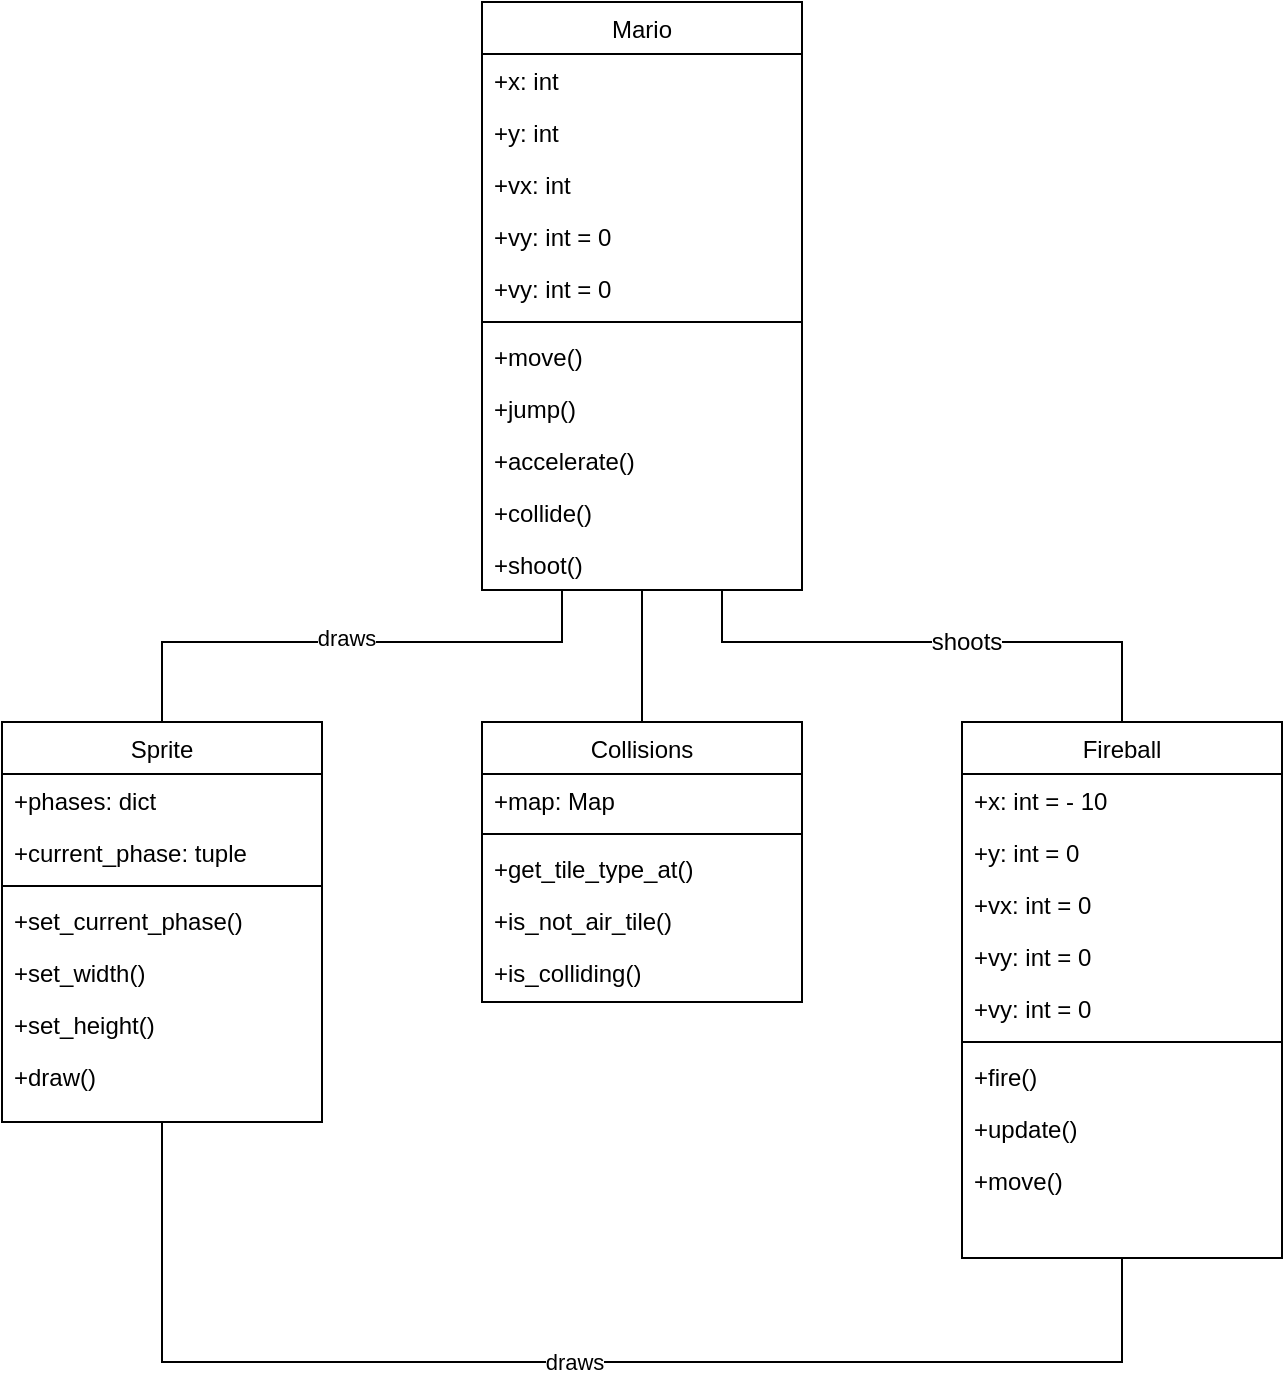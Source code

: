 <mxfile version="16.5.2" type="github" pages="3">
  <diagram id="C5RBs43oDa-KdzZeNtuy" name="Mario Package">
    <mxGraphModel dx="984" dy="886" grid="1" gridSize="10" guides="1" tooltips="1" connect="1" arrows="1" fold="1" page="1" pageScale="1" pageWidth="827" pageHeight="1169" math="0" shadow="0">
      <root>
        <mxCell id="WIyWlLk6GJQsqaUBKTNV-0" />
        <mxCell id="WIyWlLk6GJQsqaUBKTNV-1" parent="WIyWlLk6GJQsqaUBKTNV-0" />
        <mxCell id="0KOCYvi4nouvlJNYH008-50" style="edgeStyle=none;rounded=0;orthogonalLoop=1;jettySize=auto;html=1;exitX=0.25;exitY=1;exitDx=0;exitDy=0;entryX=0.5;entryY=0;entryDx=0;entryDy=0;startArrow=none;startFill=0;endArrow=none;endFill=0;sourcePerimeterSpacing=8;targetPerimeterSpacing=8;" parent="WIyWlLk6GJQsqaUBKTNV-1" source="0KOCYvi4nouvlJNYH008-0" target="0KOCYvi4nouvlJNYH008-17" edge="1">
          <mxGeometry relative="1" as="geometry">
            <Array as="points">
              <mxPoint x="320" y="360" />
              <mxPoint x="120" y="360" />
            </Array>
          </mxGeometry>
        </mxCell>
        <mxCell id="6k5bVa4nyL8YiEYbzI1s-0" value="draws" style="edgeLabel;html=1;align=center;verticalAlign=middle;resizable=0;points=[];" vertex="1" connectable="0" parent="0KOCYvi4nouvlJNYH008-50">
          <mxGeometry x="0.01" y="-2" relative="1" as="geometry">
            <mxPoint as="offset" />
          </mxGeometry>
        </mxCell>
        <mxCell id="0KOCYvi4nouvlJNYH008-0" value="Mario" style="swimlane;fontStyle=0;align=center;verticalAlign=top;childLayout=stackLayout;horizontal=1;startSize=26;horizontalStack=0;resizeParent=1;resizeLast=0;collapsible=1;marginBottom=0;rounded=0;shadow=0;strokeWidth=1;" parent="WIyWlLk6GJQsqaUBKTNV-1" vertex="1">
          <mxGeometry x="280" y="40" width="160" height="294" as="geometry">
            <mxRectangle x="130" y="380" width="160" height="26" as="alternateBounds" />
          </mxGeometry>
        </mxCell>
        <mxCell id="0KOCYvi4nouvlJNYH008-1" value="+x: int" style="text;align=left;verticalAlign=top;spacingLeft=4;spacingRight=4;overflow=hidden;rotatable=0;points=[[0,0.5],[1,0.5]];portConstraint=eastwest;" parent="0KOCYvi4nouvlJNYH008-0" vertex="1">
          <mxGeometry y="26" width="160" height="26" as="geometry" />
        </mxCell>
        <mxCell id="0KOCYvi4nouvlJNYH008-2" value="+y: int" style="text;align=left;verticalAlign=top;spacingLeft=4;spacingRight=4;overflow=hidden;rotatable=0;points=[[0,0.5],[1,0.5]];portConstraint=eastwest;rounded=0;shadow=0;html=0;" parent="0KOCYvi4nouvlJNYH008-0" vertex="1">
          <mxGeometry y="52" width="160" height="26" as="geometry" />
        </mxCell>
        <mxCell id="0KOCYvi4nouvlJNYH008-8" value="+vx: int" style="text;align=left;verticalAlign=top;spacingLeft=4;spacingRight=4;overflow=hidden;rotatable=0;points=[[0,0.5],[1,0.5]];portConstraint=eastwest;rounded=0;shadow=0;html=0;" parent="0KOCYvi4nouvlJNYH008-0" vertex="1">
          <mxGeometry y="78" width="160" height="26" as="geometry" />
        </mxCell>
        <mxCell id="0KOCYvi4nouvlJNYH008-7" value="+vy: int = 0" style="text;align=left;verticalAlign=top;spacingLeft=4;spacingRight=4;overflow=hidden;rotatable=0;points=[[0,0.5],[1,0.5]];portConstraint=eastwest;rounded=0;shadow=0;html=0;" parent="0KOCYvi4nouvlJNYH008-0" vertex="1">
          <mxGeometry y="104" width="160" height="26" as="geometry" />
        </mxCell>
        <mxCell id="0KOCYvi4nouvlJNYH008-9" value="+vy: int = 0" style="text;align=left;verticalAlign=top;spacingLeft=4;spacingRight=4;overflow=hidden;rotatable=0;points=[[0,0.5],[1,0.5]];portConstraint=eastwest;rounded=0;shadow=0;html=0;" parent="0KOCYvi4nouvlJNYH008-0" vertex="1">
          <mxGeometry y="130" width="160" height="26" as="geometry" />
        </mxCell>
        <mxCell id="0KOCYvi4nouvlJNYH008-3" value="" style="line;html=1;strokeWidth=1;align=left;verticalAlign=middle;spacingTop=-1;spacingLeft=3;spacingRight=3;rotatable=0;labelPosition=right;points=[];portConstraint=eastwest;" parent="0KOCYvi4nouvlJNYH008-0" vertex="1">
          <mxGeometry y="156" width="160" height="8" as="geometry" />
        </mxCell>
        <mxCell id="0KOCYvi4nouvlJNYH008-94" value="+move()" style="text;align=left;verticalAlign=top;spacingLeft=4;spacingRight=4;overflow=hidden;rotatable=0;points=[[0,0.5],[1,0.5]];portConstraint=eastwest;rounded=0;shadow=0;html=0;" parent="0KOCYvi4nouvlJNYH008-0" vertex="1">
          <mxGeometry y="164" width="160" height="26" as="geometry" />
        </mxCell>
        <mxCell id="0KOCYvi4nouvlJNYH008-93" value="+jump()" style="text;align=left;verticalAlign=top;spacingLeft=4;spacingRight=4;overflow=hidden;rotatable=0;points=[[0,0.5],[1,0.5]];portConstraint=eastwest;rounded=0;shadow=0;html=0;" parent="0KOCYvi4nouvlJNYH008-0" vertex="1">
          <mxGeometry y="190" width="160" height="26" as="geometry" />
        </mxCell>
        <mxCell id="0KOCYvi4nouvlJNYH008-92" value="+accelerate()" style="text;align=left;verticalAlign=top;spacingLeft=4;spacingRight=4;overflow=hidden;rotatable=0;points=[[0,0.5],[1,0.5]];portConstraint=eastwest;rounded=0;shadow=0;html=0;" parent="0KOCYvi4nouvlJNYH008-0" vertex="1">
          <mxGeometry y="216" width="160" height="26" as="geometry" />
        </mxCell>
        <mxCell id="0KOCYvi4nouvlJNYH008-96" value="+collide()" style="text;align=left;verticalAlign=top;spacingLeft=4;spacingRight=4;overflow=hidden;rotatable=0;points=[[0,0.5],[1,0.5]];portConstraint=eastwest;rounded=0;shadow=0;html=0;" parent="0KOCYvi4nouvlJNYH008-0" vertex="1">
          <mxGeometry y="242" width="160" height="26" as="geometry" />
        </mxCell>
        <mxCell id="0KOCYvi4nouvlJNYH008-91" value="+shoot()" style="text;align=left;verticalAlign=top;spacingLeft=4;spacingRight=4;overflow=hidden;rotatable=0;points=[[0,0.5],[1,0.5]];portConstraint=eastwest;rounded=0;shadow=0;html=0;" parent="0KOCYvi4nouvlJNYH008-0" vertex="1">
          <mxGeometry y="268" width="160" height="26" as="geometry" />
        </mxCell>
        <mxCell id="0KOCYvi4nouvlJNYH008-49" style="edgeStyle=none;rounded=0;orthogonalLoop=1;jettySize=auto;html=1;entryX=0.75;entryY=1;entryDx=0;entryDy=0;startArrow=none;startFill=0;endArrow=none;endFill=0;sourcePerimeterSpacing=8;targetPerimeterSpacing=8;exitX=0.5;exitY=0;exitDx=0;exitDy=0;" parent="WIyWlLk6GJQsqaUBKTNV-1" source="0KOCYvi4nouvlJNYH008-10" target="0KOCYvi4nouvlJNYH008-0" edge="1">
          <mxGeometry relative="1" as="geometry">
            <Array as="points">
              <mxPoint x="600" y="360" />
              <mxPoint x="400" y="360" />
            </Array>
          </mxGeometry>
        </mxCell>
        <mxCell id="0KOCYvi4nouvlJNYH008-70" value="&lt;font style=&quot;font-size: 12px;&quot;&gt;shoots&lt;/font&gt;" style="edgeLabel;html=1;align=center;verticalAlign=middle;resizable=0;points=[];fontSize=12;" parent="0KOCYvi4nouvlJNYH008-49" vertex="1" connectable="0">
          <mxGeometry x="-0.112" relative="1" as="geometry">
            <mxPoint as="offset" />
          </mxGeometry>
        </mxCell>
        <mxCell id="0KOCYvi4nouvlJNYH008-10" value="Fireball" style="swimlane;fontStyle=0;align=center;verticalAlign=top;childLayout=stackLayout;horizontal=1;startSize=26;horizontalStack=0;resizeParent=1;resizeLast=0;collapsible=1;marginBottom=0;rounded=0;shadow=0;strokeWidth=1;" parent="WIyWlLk6GJQsqaUBKTNV-1" vertex="1">
          <mxGeometry x="520" y="400" width="160" height="268" as="geometry">
            <mxRectangle x="130" y="380" width="160" height="26" as="alternateBounds" />
          </mxGeometry>
        </mxCell>
        <mxCell id="0KOCYvi4nouvlJNYH008-11" value="+x: int = - 10" style="text;align=left;verticalAlign=top;spacingLeft=4;spacingRight=4;overflow=hidden;rotatable=0;points=[[0,0.5],[1,0.5]];portConstraint=eastwest;" parent="0KOCYvi4nouvlJNYH008-10" vertex="1">
          <mxGeometry y="26" width="160" height="26" as="geometry" />
        </mxCell>
        <mxCell id="0KOCYvi4nouvlJNYH008-12" value="+y: int = 0" style="text;align=left;verticalAlign=top;spacingLeft=4;spacingRight=4;overflow=hidden;rotatable=0;points=[[0,0.5],[1,0.5]];portConstraint=eastwest;rounded=0;shadow=0;html=0;" parent="0KOCYvi4nouvlJNYH008-10" vertex="1">
          <mxGeometry y="52" width="160" height="26" as="geometry" />
        </mxCell>
        <mxCell id="0KOCYvi4nouvlJNYH008-13" value="+vx: int = 0" style="text;align=left;verticalAlign=top;spacingLeft=4;spacingRight=4;overflow=hidden;rotatable=0;points=[[0,0.5],[1,0.5]];portConstraint=eastwest;rounded=0;shadow=0;html=0;" parent="0KOCYvi4nouvlJNYH008-10" vertex="1">
          <mxGeometry y="78" width="160" height="26" as="geometry" />
        </mxCell>
        <mxCell id="0KOCYvi4nouvlJNYH008-14" value="+vy: int = 0" style="text;align=left;verticalAlign=top;spacingLeft=4;spacingRight=4;overflow=hidden;rotatable=0;points=[[0,0.5],[1,0.5]];portConstraint=eastwest;rounded=0;shadow=0;html=0;" parent="0KOCYvi4nouvlJNYH008-10" vertex="1">
          <mxGeometry y="104" width="160" height="26" as="geometry" />
        </mxCell>
        <mxCell id="0KOCYvi4nouvlJNYH008-15" value="+vy: int = 0" style="text;align=left;verticalAlign=top;spacingLeft=4;spacingRight=4;overflow=hidden;rotatable=0;points=[[0,0.5],[1,0.5]];portConstraint=eastwest;rounded=0;shadow=0;html=0;" parent="0KOCYvi4nouvlJNYH008-10" vertex="1">
          <mxGeometry y="130" width="160" height="26" as="geometry" />
        </mxCell>
        <mxCell id="0KOCYvi4nouvlJNYH008-16" value="" style="line;html=1;strokeWidth=1;align=left;verticalAlign=middle;spacingTop=-1;spacingLeft=3;spacingRight=3;rotatable=0;labelPosition=right;points=[];portConstraint=eastwest;" parent="0KOCYvi4nouvlJNYH008-10" vertex="1">
          <mxGeometry y="156" width="160" height="8" as="geometry" />
        </mxCell>
        <mxCell id="0KOCYvi4nouvlJNYH008-68" value="+fire()" style="text;align=left;verticalAlign=top;spacingLeft=4;spacingRight=4;overflow=hidden;rotatable=0;points=[[0,0.5],[1,0.5]];portConstraint=eastwest;rounded=0;shadow=0;html=0;" parent="0KOCYvi4nouvlJNYH008-10" vertex="1">
          <mxGeometry y="164" width="160" height="26" as="geometry" />
        </mxCell>
        <mxCell id="0KOCYvi4nouvlJNYH008-69" value="+update()&#xa;" style="text;align=left;verticalAlign=top;spacingLeft=4;spacingRight=4;overflow=hidden;rotatable=0;points=[[0,0.5],[1,0.5]];portConstraint=eastwest;rounded=0;shadow=0;html=0;" parent="0KOCYvi4nouvlJNYH008-10" vertex="1">
          <mxGeometry y="190" width="160" height="26" as="geometry" />
        </mxCell>
        <mxCell id="0KOCYvi4nouvlJNYH008-71" value="+move()" style="text;align=left;verticalAlign=top;spacingLeft=4;spacingRight=4;overflow=hidden;rotatable=0;points=[[0,0.5],[1,0.5]];portConstraint=eastwest;rounded=0;shadow=0;html=0;" parent="0KOCYvi4nouvlJNYH008-10" vertex="1">
          <mxGeometry y="216" width="160" height="26" as="geometry" />
        </mxCell>
        <mxCell id="0KOCYvi4nouvlJNYH008-59" value="draws" style="edgeStyle=none;rounded=0;orthogonalLoop=1;jettySize=auto;html=1;exitX=0.5;exitY=1;exitDx=0;exitDy=0;entryX=0.5;entryY=1;entryDx=0;entryDy=0;startArrow=none;startFill=0;endArrow=none;endFill=0;sourcePerimeterSpacing=8;targetPerimeterSpacing=8;" parent="WIyWlLk6GJQsqaUBKTNV-1" source="0KOCYvi4nouvlJNYH008-17" target="0KOCYvi4nouvlJNYH008-10" edge="1">
          <mxGeometry relative="1" as="geometry">
            <Array as="points">
              <mxPoint x="120" y="640" />
              <mxPoint x="120" y="720" />
              <mxPoint x="600" y="720" />
            </Array>
          </mxGeometry>
        </mxCell>
        <mxCell id="0KOCYvi4nouvlJNYH008-17" value="Sprite" style="swimlane;fontStyle=0;align=center;verticalAlign=top;childLayout=stackLayout;horizontal=1;startSize=26;horizontalStack=0;resizeParent=1;resizeLast=0;collapsible=1;marginBottom=0;rounded=0;shadow=0;strokeWidth=1;" parent="WIyWlLk6GJQsqaUBKTNV-1" vertex="1">
          <mxGeometry x="40" y="400" width="160" height="200" as="geometry">
            <mxRectangle x="130" y="380" width="160" height="26" as="alternateBounds" />
          </mxGeometry>
        </mxCell>
        <mxCell id="0KOCYvi4nouvlJNYH008-18" value="+phases: dict" style="text;align=left;verticalAlign=top;spacingLeft=4;spacingRight=4;overflow=hidden;rotatable=0;points=[[0,0.5],[1,0.5]];portConstraint=eastwest;" parent="0KOCYvi4nouvlJNYH008-17" vertex="1">
          <mxGeometry y="26" width="160" height="26" as="geometry" />
        </mxCell>
        <mxCell id="0KOCYvi4nouvlJNYH008-89" value="+current_phase: tuple" style="text;align=left;verticalAlign=top;spacingLeft=4;spacingRight=4;overflow=hidden;rotatable=0;points=[[0,0.5],[1,0.5]];portConstraint=eastwest;" parent="0KOCYvi4nouvlJNYH008-17" vertex="1">
          <mxGeometry y="52" width="160" height="26" as="geometry" />
        </mxCell>
        <mxCell id="0KOCYvi4nouvlJNYH008-23" value="" style="line;html=1;strokeWidth=1;align=left;verticalAlign=middle;spacingTop=-1;spacingLeft=3;spacingRight=3;rotatable=0;labelPosition=right;points=[];portConstraint=eastwest;" parent="0KOCYvi4nouvlJNYH008-17" vertex="1">
          <mxGeometry y="78" width="160" height="8" as="geometry" />
        </mxCell>
        <mxCell id="0KOCYvi4nouvlJNYH008-73" value="+set_current_phase()" style="text;align=left;verticalAlign=top;spacingLeft=4;spacingRight=4;overflow=hidden;rotatable=0;points=[[0,0.5],[1,0.5]];portConstraint=eastwest;rounded=0;shadow=0;html=0;" parent="0KOCYvi4nouvlJNYH008-17" vertex="1">
          <mxGeometry y="86" width="160" height="26" as="geometry" />
        </mxCell>
        <mxCell id="0KOCYvi4nouvlJNYH008-74" value="+set_width()" style="text;align=left;verticalAlign=top;spacingLeft=4;spacingRight=4;overflow=hidden;rotatable=0;points=[[0,0.5],[1,0.5]];portConstraint=eastwest;rounded=0;shadow=0;html=0;" parent="0KOCYvi4nouvlJNYH008-17" vertex="1">
          <mxGeometry y="112" width="160" height="26" as="geometry" />
        </mxCell>
        <mxCell id="0KOCYvi4nouvlJNYH008-75" value="+set_height()" style="text;align=left;verticalAlign=top;spacingLeft=4;spacingRight=4;overflow=hidden;rotatable=0;points=[[0,0.5],[1,0.5]];portConstraint=eastwest;rounded=0;shadow=0;html=0;" parent="0KOCYvi4nouvlJNYH008-17" vertex="1">
          <mxGeometry y="138" width="160" height="26" as="geometry" />
        </mxCell>
        <mxCell id="0KOCYvi4nouvlJNYH008-90" value="+draw()" style="text;align=left;verticalAlign=top;spacingLeft=4;spacingRight=4;overflow=hidden;rotatable=0;points=[[0,0.5],[1,0.5]];portConstraint=eastwest;rounded=0;shadow=0;html=0;" parent="0KOCYvi4nouvlJNYH008-17" vertex="1">
          <mxGeometry y="164" width="160" height="26" as="geometry" />
        </mxCell>
        <mxCell id="0KOCYvi4nouvlJNYH008-46" value="" style="edgeStyle=none;orthogonalLoop=1;jettySize=auto;html=1;rounded=0;endArrow=none;sourcePerimeterSpacing=8;targetPerimeterSpacing=8;exitX=0.5;exitY=1;exitDx=0;exitDy=0;entryX=0.5;entryY=0;entryDx=0;entryDy=0;startArrow=none;startFill=0;endFill=0;" parent="WIyWlLk6GJQsqaUBKTNV-1" source="0KOCYvi4nouvlJNYH008-0" edge="1">
          <mxGeometry width="120" relative="1" as="geometry">
            <mxPoint x="250" y="370" as="sourcePoint" />
            <mxPoint x="360" y="400" as="targetPoint" />
            <Array as="points" />
          </mxGeometry>
        </mxCell>
        <mxCell id="0KOCYvi4nouvlJNYH008-79" value="Collisions" style="swimlane;fontStyle=0;align=center;verticalAlign=top;childLayout=stackLayout;horizontal=1;startSize=26;horizontalStack=0;resizeParent=1;resizeLast=0;collapsible=1;marginBottom=0;rounded=0;shadow=0;strokeWidth=1;" parent="WIyWlLk6GJQsqaUBKTNV-1" vertex="1">
          <mxGeometry x="280" y="400" width="160" height="140" as="geometry">
            <mxRectangle x="130" y="380" width="160" height="26" as="alternateBounds" />
          </mxGeometry>
        </mxCell>
        <mxCell id="0KOCYvi4nouvlJNYH008-80" value="+map: Map" style="text;align=left;verticalAlign=top;spacingLeft=4;spacingRight=4;overflow=hidden;rotatable=0;points=[[0,0.5],[1,0.5]];portConstraint=eastwest;" parent="0KOCYvi4nouvlJNYH008-79" vertex="1">
          <mxGeometry y="26" width="160" height="26" as="geometry" />
        </mxCell>
        <mxCell id="0KOCYvi4nouvlJNYH008-85" value="" style="line;html=1;strokeWidth=1;align=left;verticalAlign=middle;spacingTop=-1;spacingLeft=3;spacingRight=3;rotatable=0;labelPosition=right;points=[];portConstraint=eastwest;" parent="0KOCYvi4nouvlJNYH008-79" vertex="1">
          <mxGeometry y="52" width="160" height="8" as="geometry" />
        </mxCell>
        <mxCell id="0KOCYvi4nouvlJNYH008-86" value="+get_tile_type_at()" style="text;align=left;verticalAlign=top;spacingLeft=4;spacingRight=4;overflow=hidden;rotatable=0;points=[[0,0.5],[1,0.5]];portConstraint=eastwest;rounded=0;shadow=0;html=0;" parent="0KOCYvi4nouvlJNYH008-79" vertex="1">
          <mxGeometry y="60" width="160" height="26" as="geometry" />
        </mxCell>
        <mxCell id="0KOCYvi4nouvlJNYH008-87" value="+is_not_air_tile()" style="text;align=left;verticalAlign=top;spacingLeft=4;spacingRight=4;overflow=hidden;rotatable=0;points=[[0,0.5],[1,0.5]];portConstraint=eastwest;rounded=0;shadow=0;html=0;" parent="0KOCYvi4nouvlJNYH008-79" vertex="1">
          <mxGeometry y="86" width="160" height="26" as="geometry" />
        </mxCell>
        <mxCell id="0KOCYvi4nouvlJNYH008-88" value="+is_colliding()" style="text;align=left;verticalAlign=top;spacingLeft=4;spacingRight=4;overflow=hidden;rotatable=0;points=[[0,0.5],[1,0.5]];portConstraint=eastwest;rounded=0;shadow=0;html=0;" parent="0KOCYvi4nouvlJNYH008-79" vertex="1">
          <mxGeometry y="112" width="160" height="26" as="geometry" />
        </mxCell>
      </root>
    </mxGraphModel>
  </diagram>
  <diagram name="Tilemap Package" id="qlQ1xLu6BYjEZbq404DC">
    <mxGraphModel dx="1523" dy="886" grid="1" gridSize="10" guides="1" tooltips="1" connect="1" arrows="1" fold="1" page="1" pageScale="1" pageWidth="827" pageHeight="1169" math="0" shadow="0">
      <root>
        <mxCell id="75ic8p5qtg06MTrBJA9K-0" />
        <mxCell id="75ic8p5qtg06MTrBJA9K-1" parent="75ic8p5qtg06MTrBJA9K-0" />
        <mxCell id="75ic8p5qtg06MTrBJA9K-2" style="edgeStyle=none;rounded=0;orthogonalLoop=1;jettySize=auto;html=1;exitX=0.25;exitY=1;exitDx=0;exitDy=0;entryX=0.5;entryY=0;entryDx=0;entryDy=0;startArrow=none;startFill=0;endArrow=none;endFill=0;sourcePerimeterSpacing=8;targetPerimeterSpacing=8;" parent="75ic8p5qtg06MTrBJA9K-1" source="75ic8p5qtg06MTrBJA9K-3" target="75ic8p5qtg06MTrBJA9K-29" edge="1">
          <mxGeometry relative="1" as="geometry">
            <Array as="points">
              <mxPoint x="320" y="360" />
              <mxPoint x="120" y="360" />
            </Array>
          </mxGeometry>
        </mxCell>
        <mxCell id="75ic8p5qtg06MTrBJA9K-3" value="Tilemap" style="swimlane;fontStyle=0;align=center;verticalAlign=top;childLayout=stackLayout;horizontal=1;startSize=26;horizontalStack=0;resizeParent=1;resizeLast=0;collapsible=1;marginBottom=0;rounded=0;shadow=0;strokeWidth=1;" parent="75ic8p5qtg06MTrBJA9K-1" vertex="1">
          <mxGeometry x="280" y="40" width="160" height="294" as="geometry">
            <mxRectangle x="130" y="380" width="160" height="26" as="alternateBounds" />
          </mxGeometry>
        </mxCell>
        <mxCell id="75ic8p5qtg06MTrBJA9K-4" value="+x: int" style="text;align=left;verticalAlign=top;spacingLeft=4;spacingRight=4;overflow=hidden;rotatable=0;points=[[0,0.5],[1,0.5]];portConstraint=eastwest;" parent="75ic8p5qtg06MTrBJA9K-3" vertex="1">
          <mxGeometry y="26" width="160" height="26" as="geometry" />
        </mxCell>
        <mxCell id="75ic8p5qtg06MTrBJA9K-5" value="+y: int" style="text;align=left;verticalAlign=top;spacingLeft=4;spacingRight=4;overflow=hidden;rotatable=0;points=[[0,0.5],[1,0.5]];portConstraint=eastwest;rounded=0;shadow=0;html=0;" parent="75ic8p5qtg06MTrBJA9K-3" vertex="1">
          <mxGeometry y="52" width="160" height="26" as="geometry" />
        </mxCell>
        <mxCell id="75ic8p5qtg06MTrBJA9K-6" value="+powerups: list" style="text;align=left;verticalAlign=top;spacingLeft=4;spacingRight=4;overflow=hidden;rotatable=0;points=[[0,0.5],[1,0.5]];portConstraint=eastwest;rounded=0;shadow=0;html=0;" parent="75ic8p5qtg06MTrBJA9K-3" vertex="1">
          <mxGeometry y="78" width="160" height="26" as="geometry" />
        </mxCell>
        <mxCell id="75ic8p5qtg06MTrBJA9K-7" value="+decorations: list" style="text;align=left;verticalAlign=top;spacingLeft=4;spacingRight=4;overflow=hidden;rotatable=0;points=[[0,0.5],[1,0.5]];portConstraint=eastwest;rounded=0;shadow=0;html=0;" parent="75ic8p5qtg06MTrBJA9K-3" vertex="1">
          <mxGeometry y="104" width="160" height="26" as="geometry" />
        </mxCell>
        <mxCell id="75ic8p5qtg06MTrBJA9K-8" value="+blocks: list" style="text;align=left;verticalAlign=top;spacingLeft=4;spacingRight=4;overflow=hidden;rotatable=0;points=[[0,0.5],[1,0.5]];portConstraint=eastwest;rounded=0;shadow=0;html=0;" parent="75ic8p5qtg06MTrBJA9K-3" vertex="1">
          <mxGeometry y="130" width="160" height="26" as="geometry" />
        </mxCell>
        <mxCell id="75ic8p5qtg06MTrBJA9K-9" value="" style="line;html=1;strokeWidth=1;align=left;verticalAlign=middle;spacingTop=-1;spacingLeft=3;spacingRight=3;rotatable=0;labelPosition=right;points=[];portConstraint=eastwest;" parent="75ic8p5qtg06MTrBJA9K-3" vertex="1">
          <mxGeometry y="156" width="160" height="8" as="geometry" />
        </mxCell>
        <mxCell id="75ic8p5qtg06MTrBJA9K-10" value="+move()" style="text;align=left;verticalAlign=top;spacingLeft=4;spacingRight=4;overflow=hidden;rotatable=0;points=[[0,0.5],[1,0.5]];portConstraint=eastwest;rounded=0;shadow=0;html=0;" parent="75ic8p5qtg06MTrBJA9K-3" vertex="1">
          <mxGeometry y="164" width="160" height="26" as="geometry" />
        </mxCell>
        <mxCell id="75ic8p5qtg06MTrBJA9K-11" value="+is_power_up()" style="text;align=left;verticalAlign=top;spacingLeft=4;spacingRight=4;overflow=hidden;rotatable=0;points=[[0,0.5],[1,0.5]];portConstraint=eastwest;rounded=0;shadow=0;html=0;" parent="75ic8p5qtg06MTrBJA9K-3" vertex="1">
          <mxGeometry y="190" width="160" height="26" as="geometry" />
        </mxCell>
        <mxCell id="75ic8p5qtg06MTrBJA9K-12" value="+is_block()" style="text;align=left;verticalAlign=top;spacingLeft=4;spacingRight=4;overflow=hidden;rotatable=0;points=[[0,0.5],[1,0.5]];portConstraint=eastwest;rounded=0;shadow=0;html=0;" parent="75ic8p5qtg06MTrBJA9K-3" vertex="1">
          <mxGeometry y="216" width="160" height="26" as="geometry" />
        </mxCell>
        <mxCell id="75ic8p5qtg06MTrBJA9K-13" value="+collide()" style="text;align=left;verticalAlign=top;spacingLeft=4;spacingRight=4;overflow=hidden;rotatable=0;points=[[0,0.5],[1,0.5]];portConstraint=eastwest;rounded=0;shadow=0;html=0;" parent="75ic8p5qtg06MTrBJA9K-3" vertex="1">
          <mxGeometry y="242" width="160" height="26" as="geometry" />
        </mxCell>
        <mxCell id="75ic8p5qtg06MTrBJA9K-14" value="+draw()" style="text;align=left;verticalAlign=top;spacingLeft=4;spacingRight=4;overflow=hidden;rotatable=0;points=[[0,0.5],[1,0.5]];portConstraint=eastwest;rounded=0;shadow=0;html=0;" parent="75ic8p5qtg06MTrBJA9K-3" vertex="1">
          <mxGeometry y="268" width="160" height="26" as="geometry" />
        </mxCell>
        <mxCell id="75ic8p5qtg06MTrBJA9K-15" style="edgeStyle=none;rounded=0;orthogonalLoop=1;jettySize=auto;html=1;entryX=0.75;entryY=1;entryDx=0;entryDy=0;startArrow=none;startFill=0;endArrow=none;endFill=0;sourcePerimeterSpacing=8;targetPerimeterSpacing=8;exitX=0.5;exitY=0;exitDx=0;exitDy=0;" parent="75ic8p5qtg06MTrBJA9K-1" source="75ic8p5qtg06MTrBJA9K-17" target="75ic8p5qtg06MTrBJA9K-3" edge="1">
          <mxGeometry relative="1" as="geometry">
            <Array as="points">
              <mxPoint x="600" y="360" />
              <mxPoint x="400" y="360" />
            </Array>
          </mxGeometry>
        </mxCell>
        <mxCell id="75ic8p5qtg06MTrBJA9K-16" value="&lt;font style=&quot;font-size: 12px&quot;&gt;Draws&lt;/font&gt;" style="edgeLabel;html=1;align=center;verticalAlign=middle;resizable=0;points=[];fontSize=12;" parent="75ic8p5qtg06MTrBJA9K-15" vertex="1" connectable="0">
          <mxGeometry x="-0.112" relative="1" as="geometry">
            <mxPoint as="offset" />
          </mxGeometry>
        </mxCell>
        <mxCell id="75ic8p5qtg06MTrBJA9K-17" value="Decorations" style="swimlane;fontStyle=0;align=center;verticalAlign=top;childLayout=stackLayout;horizontal=1;startSize=26;horizontalStack=0;resizeParent=1;resizeLast=0;collapsible=1;marginBottom=0;rounded=0;shadow=0;strokeWidth=1;" parent="75ic8p5qtg06MTrBJA9K-1" vertex="1">
          <mxGeometry x="520" y="400" width="160" height="150" as="geometry">
            <mxRectangle x="130" y="380" width="160" height="26" as="alternateBounds" />
          </mxGeometry>
        </mxCell>
        <mxCell id="75ic8p5qtg06MTrBJA9K-18" value="-cloud: list" style="text;align=left;verticalAlign=top;spacingLeft=4;spacingRight=4;overflow=hidden;rotatable=0;points=[[0,0.5],[1,0.5]];portConstraint=eastwest;" parent="75ic8p5qtg06MTrBJA9K-17" vertex="1">
          <mxGeometry y="26" width="160" height="26" as="geometry" />
        </mxCell>
        <mxCell id="75ic8p5qtg06MTrBJA9K-19" value="-bush: list" style="text;align=left;verticalAlign=top;spacingLeft=4;spacingRight=4;overflow=hidden;rotatable=0;points=[[0,0.5],[1,0.5]];portConstraint=eastwest;rounded=0;shadow=0;html=0;" parent="75ic8p5qtg06MTrBJA9K-17" vertex="1">
          <mxGeometry y="52" width="160" height="26" as="geometry" />
        </mxCell>
        <mxCell id="75ic8p5qtg06MTrBJA9K-23" value="" style="line;html=1;strokeWidth=1;align=left;verticalAlign=middle;spacingTop=-1;spacingLeft=3;spacingRight=3;rotatable=0;labelPosition=right;points=[];portConstraint=eastwest;" parent="75ic8p5qtg06MTrBJA9K-17" vertex="1">
          <mxGeometry y="78" width="160" height="8" as="geometry" />
        </mxCell>
        <mxCell id="75ic8p5qtg06MTrBJA9K-24" value="+draw()" style="text;align=left;verticalAlign=top;spacingLeft=4;spacingRight=4;overflow=hidden;rotatable=0;points=[[0,0.5],[1,0.5]];portConstraint=eastwest;rounded=0;shadow=0;html=0;" parent="75ic8p5qtg06MTrBJA9K-17" vertex="1">
          <mxGeometry y="86" width="160" height="26" as="geometry" />
        </mxCell>
        <mxCell id="75ic8p5qtg06MTrBJA9K-26" value="+move()" style="text;align=left;verticalAlign=top;spacingLeft=4;spacingRight=4;overflow=hidden;rotatable=0;points=[[0,0.5],[1,0.5]];portConstraint=eastwest;rounded=0;shadow=0;html=0;" parent="75ic8p5qtg06MTrBJA9K-17" vertex="1">
          <mxGeometry y="112" width="160" height="26" as="geometry" />
        </mxCell>
        <mxCell id="75ic8p5qtg06MTrBJA9K-28" style="edgeStyle=none;rounded=0;orthogonalLoop=1;jettySize=auto;html=1;exitX=0.5;exitY=1;exitDx=0;exitDy=0;startArrow=none;startFill=0;endArrow=none;endFill=0;sourcePerimeterSpacing=8;targetPerimeterSpacing=8;entryX=0.5;entryY=1;entryDx=0;entryDy=0;" parent="75ic8p5qtg06MTrBJA9K-1" source="75ic8p5qtg06MTrBJA9K-29" target="75ic8p5qtg06MTrBJA9K-117" edge="1">
          <mxGeometry relative="1" as="geometry">
            <mxPoint x="920" y="830" as="targetPoint" />
            <Array as="points">
              <mxPoint x="120" y="640" />
              <mxPoint x="560" y="640" />
              <mxPoint x="560" y="880" />
              <mxPoint x="740" y="880" />
              <mxPoint x="920" y="880" />
            </Array>
          </mxGeometry>
        </mxCell>
        <mxCell id="75ic8p5qtg06MTrBJA9K-29" value="Sprite" style="swimlane;fontStyle=0;align=center;verticalAlign=top;childLayout=stackLayout;horizontal=1;startSize=26;horizontalStack=0;resizeParent=1;resizeLast=0;collapsible=1;marginBottom=0;rounded=0;shadow=0;strokeWidth=1;" parent="75ic8p5qtg06MTrBJA9K-1" vertex="1">
          <mxGeometry x="40" y="400" width="160" height="200" as="geometry">
            <mxRectangle x="130" y="380" width="160" height="26" as="alternateBounds" />
          </mxGeometry>
        </mxCell>
        <mxCell id="75ic8p5qtg06MTrBJA9K-30" value="+phases: dict" style="text;align=left;verticalAlign=top;spacingLeft=4;spacingRight=4;overflow=hidden;rotatable=0;points=[[0,0.5],[1,0.5]];portConstraint=eastwest;" parent="75ic8p5qtg06MTrBJA9K-29" vertex="1">
          <mxGeometry y="26" width="160" height="26" as="geometry" />
        </mxCell>
        <mxCell id="75ic8p5qtg06MTrBJA9K-31" value="+current_phase: tuple" style="text;align=left;verticalAlign=top;spacingLeft=4;spacingRight=4;overflow=hidden;rotatable=0;points=[[0,0.5],[1,0.5]];portConstraint=eastwest;" parent="75ic8p5qtg06MTrBJA9K-29" vertex="1">
          <mxGeometry y="52" width="160" height="26" as="geometry" />
        </mxCell>
        <mxCell id="75ic8p5qtg06MTrBJA9K-32" value="" style="line;html=1;strokeWidth=1;align=left;verticalAlign=middle;spacingTop=-1;spacingLeft=3;spacingRight=3;rotatable=0;labelPosition=right;points=[];portConstraint=eastwest;" parent="75ic8p5qtg06MTrBJA9K-29" vertex="1">
          <mxGeometry y="78" width="160" height="8" as="geometry" />
        </mxCell>
        <mxCell id="75ic8p5qtg06MTrBJA9K-33" value="+set_current_phase()" style="text;align=left;verticalAlign=top;spacingLeft=4;spacingRight=4;overflow=hidden;rotatable=0;points=[[0,0.5],[1,0.5]];portConstraint=eastwest;rounded=0;shadow=0;html=0;" parent="75ic8p5qtg06MTrBJA9K-29" vertex="1">
          <mxGeometry y="86" width="160" height="26" as="geometry" />
        </mxCell>
        <mxCell id="75ic8p5qtg06MTrBJA9K-34" value="+set_width()" style="text;align=left;verticalAlign=top;spacingLeft=4;spacingRight=4;overflow=hidden;rotatable=0;points=[[0,0.5],[1,0.5]];portConstraint=eastwest;rounded=0;shadow=0;html=0;" parent="75ic8p5qtg06MTrBJA9K-29" vertex="1">
          <mxGeometry y="112" width="160" height="26" as="geometry" />
        </mxCell>
        <mxCell id="75ic8p5qtg06MTrBJA9K-35" value="+set_height()" style="text;align=left;verticalAlign=top;spacingLeft=4;spacingRight=4;overflow=hidden;rotatable=0;points=[[0,0.5],[1,0.5]];portConstraint=eastwest;rounded=0;shadow=0;html=0;" parent="75ic8p5qtg06MTrBJA9K-29" vertex="1">
          <mxGeometry y="138" width="160" height="26" as="geometry" />
        </mxCell>
        <mxCell id="75ic8p5qtg06MTrBJA9K-36" value="+draw()" style="text;align=left;verticalAlign=top;spacingLeft=4;spacingRight=4;overflow=hidden;rotatable=0;points=[[0,0.5],[1,0.5]];portConstraint=eastwest;rounded=0;shadow=0;html=0;" parent="75ic8p5qtg06MTrBJA9K-29" vertex="1">
          <mxGeometry y="164" width="160" height="26" as="geometry" />
        </mxCell>
        <mxCell id="75ic8p5qtg06MTrBJA9K-37" value="" style="edgeStyle=none;orthogonalLoop=1;jettySize=auto;html=1;rounded=0;endArrow=none;sourcePerimeterSpacing=8;targetPerimeterSpacing=8;exitX=0.5;exitY=1;exitDx=0;exitDy=0;entryX=0.5;entryY=0;entryDx=0;entryDy=0;startArrow=none;startFill=0;endFill=0;" parent="75ic8p5qtg06MTrBJA9K-1" source="75ic8p5qtg06MTrBJA9K-3" edge="1">
          <mxGeometry width="120" relative="1" as="geometry">
            <mxPoint x="250" y="370" as="sourcePoint" />
            <mxPoint x="360" y="400" as="targetPoint" />
            <Array as="points" />
          </mxGeometry>
        </mxCell>
        <mxCell id="75ic8p5qtg06MTrBJA9K-38" value="Collisions" style="swimlane;fontStyle=0;align=center;verticalAlign=top;childLayout=stackLayout;horizontal=1;startSize=26;horizontalStack=0;resizeParent=1;resizeLast=0;collapsible=1;marginBottom=0;rounded=0;shadow=0;strokeWidth=1;" parent="75ic8p5qtg06MTrBJA9K-1" vertex="1">
          <mxGeometry x="280" y="400" width="160" height="140" as="geometry">
            <mxRectangle x="130" y="380" width="160" height="26" as="alternateBounds" />
          </mxGeometry>
        </mxCell>
        <mxCell id="75ic8p5qtg06MTrBJA9K-39" value="+map: Map" style="text;align=left;verticalAlign=top;spacingLeft=4;spacingRight=4;overflow=hidden;rotatable=0;points=[[0,0.5],[1,0.5]];portConstraint=eastwest;" parent="75ic8p5qtg06MTrBJA9K-38" vertex="1">
          <mxGeometry y="26" width="160" height="26" as="geometry" />
        </mxCell>
        <mxCell id="75ic8p5qtg06MTrBJA9K-40" value="" style="line;html=1;strokeWidth=1;align=left;verticalAlign=middle;spacingTop=-1;spacingLeft=3;spacingRight=3;rotatable=0;labelPosition=right;points=[];portConstraint=eastwest;" parent="75ic8p5qtg06MTrBJA9K-38" vertex="1">
          <mxGeometry y="52" width="160" height="8" as="geometry" />
        </mxCell>
        <mxCell id="75ic8p5qtg06MTrBJA9K-41" value="+get_tile_type_at()" style="text;align=left;verticalAlign=top;spacingLeft=4;spacingRight=4;overflow=hidden;rotatable=0;points=[[0,0.5],[1,0.5]];portConstraint=eastwest;rounded=0;shadow=0;html=0;" parent="75ic8p5qtg06MTrBJA9K-38" vertex="1">
          <mxGeometry y="60" width="160" height="26" as="geometry" />
        </mxCell>
        <mxCell id="75ic8p5qtg06MTrBJA9K-42" value="+is_not_air_tile()" style="text;align=left;verticalAlign=top;spacingLeft=4;spacingRight=4;overflow=hidden;rotatable=0;points=[[0,0.5],[1,0.5]];portConstraint=eastwest;rounded=0;shadow=0;html=0;" parent="75ic8p5qtg06MTrBJA9K-38" vertex="1">
          <mxGeometry y="86" width="160" height="26" as="geometry" />
        </mxCell>
        <mxCell id="75ic8p5qtg06MTrBJA9K-43" value="+is_colliding()" style="text;align=left;verticalAlign=top;spacingLeft=4;spacingRight=4;overflow=hidden;rotatable=0;points=[[0,0.5],[1,0.5]];portConstraint=eastwest;rounded=0;shadow=0;html=0;" parent="75ic8p5qtg06MTrBJA9K-38" vertex="1">
          <mxGeometry y="112" width="160" height="26" as="geometry" />
        </mxCell>
        <mxCell id="75ic8p5qtg06MTrBJA9K-44" value="Block" style="swimlane;fontStyle=0;align=center;verticalAlign=top;childLayout=stackLayout;horizontal=1;startSize=26;horizontalStack=0;resizeParent=1;resizeLast=0;collapsible=1;marginBottom=0;rounded=0;shadow=0;strokeWidth=1;" parent="75ic8p5qtg06MTrBJA9K-1" vertex="1">
          <mxGeometry x="720" y="400" width="160" height="150" as="geometry">
            <mxRectangle x="130" y="380" width="160" height="26" as="alternateBounds" />
          </mxGeometry>
        </mxCell>
        <mxCell id="75ic8p5qtg06MTrBJA9K-45" value="+x: int" style="text;align=left;verticalAlign=top;spacingLeft=4;spacingRight=4;overflow=hidden;rotatable=0;points=[[0,0.5],[1,0.5]];portConstraint=eastwest;" parent="75ic8p5qtg06MTrBJA9K-44" vertex="1">
          <mxGeometry y="26" width="160" height="26" as="geometry" />
        </mxCell>
        <mxCell id="75ic8p5qtg06MTrBJA9K-46" value="+y: int = 0" style="text;align=left;verticalAlign=top;spacingLeft=4;spacingRight=4;overflow=hidden;rotatable=0;points=[[0,0.5],[1,0.5]];portConstraint=eastwest;rounded=0;shadow=0;html=0;" parent="75ic8p5qtg06MTrBJA9K-44" vertex="1">
          <mxGeometry y="52" width="160" height="26" as="geometry" />
        </mxCell>
        <mxCell id="75ic8p5qtg06MTrBJA9K-50" value="" style="line;html=1;strokeWidth=1;align=left;verticalAlign=middle;spacingTop=-1;spacingLeft=3;spacingRight=3;rotatable=0;labelPosition=right;points=[];portConstraint=eastwest;" parent="75ic8p5qtg06MTrBJA9K-44" vertex="1">
          <mxGeometry y="78" width="160" height="8" as="geometry" />
        </mxCell>
        <mxCell id="75ic8p5qtg06MTrBJA9K-52" value="+update()&#xa;" style="text;align=left;verticalAlign=top;spacingLeft=4;spacingRight=4;overflow=hidden;rotatable=0;points=[[0,0.5],[1,0.5]];portConstraint=eastwest;rounded=0;shadow=0;html=0;" parent="75ic8p5qtg06MTrBJA9K-44" vertex="1">
          <mxGeometry y="86" width="160" height="26" as="geometry" />
        </mxCell>
        <mxCell id="75ic8p5qtg06MTrBJA9K-53" value="+move()" style="text;align=left;verticalAlign=top;spacingLeft=4;spacingRight=4;overflow=hidden;rotatable=0;points=[[0,0.5],[1,0.5]];portConstraint=eastwest;rounded=0;shadow=0;html=0;" parent="75ic8p5qtg06MTrBJA9K-44" vertex="1">
          <mxGeometry y="112" width="160" height="26" as="geometry" />
        </mxCell>
        <mxCell id="75ic8p5qtg06MTrBJA9K-79" value="" style="edgeStyle=none;orthogonalLoop=1;jettySize=auto;html=1;rounded=0;fontSize=12;startArrow=none;startFill=0;endArrow=none;endFill=0;sourcePerimeterSpacing=8;targetPerimeterSpacing=8;entryX=0.5;entryY=0;entryDx=0;entryDy=0;" parent="75ic8p5qtg06MTrBJA9K-1" target="75ic8p5qtg06MTrBJA9K-44" edge="1">
          <mxGeometry width="120" relative="1" as="geometry">
            <mxPoint x="600" y="360" as="sourcePoint" />
            <mxPoint x="720" y="360" as="targetPoint" />
            <Array as="points">
              <mxPoint x="800" y="360" />
            </Array>
          </mxGeometry>
        </mxCell>
        <mxCell id="75ic8p5qtg06MTrBJA9K-80" value="" style="edgeStyle=none;orthogonalLoop=1;jettySize=auto;html=1;rounded=0;fontSize=12;startArrow=none;startFill=0;endArrow=none;endFill=0;sourcePerimeterSpacing=8;targetPerimeterSpacing=8;entryX=0.5;entryY=0;entryDx=0;entryDy=0;" parent="75ic8p5qtg06MTrBJA9K-1" target="75ic8p5qtg06MTrBJA9K-81" edge="1">
          <mxGeometry width="120" relative="1" as="geometry">
            <mxPoint x="800" y="360" as="sourcePoint" />
            <mxPoint x="920" y="360" as="targetPoint" />
            <Array as="points">
              <mxPoint x="1120" y="360" />
            </Array>
          </mxGeometry>
        </mxCell>
        <mxCell id="75ic8p5qtg06MTrBJA9K-81" value="Powerups" style="swimlane;fontStyle=0;align=center;verticalAlign=top;childLayout=stackLayout;horizontal=1;startSize=26;horizontalStack=0;resizeParent=1;resizeLast=0;collapsible=1;marginBottom=0;rounded=0;shadow=0;strokeWidth=1;" parent="75ic8p5qtg06MTrBJA9K-1" vertex="1">
          <mxGeometry x="1040" y="400" width="160" height="268" as="geometry">
            <mxRectangle x="130" y="380" width="160" height="26" as="alternateBounds" />
          </mxGeometry>
        </mxCell>
        <mxCell id="75ic8p5qtg06MTrBJA9K-82" value="+x: int" style="text;align=left;verticalAlign=top;spacingLeft=4;spacingRight=4;overflow=hidden;rotatable=0;points=[[0,0.5],[1,0.5]];portConstraint=eastwest;" parent="75ic8p5qtg06MTrBJA9K-81" vertex="1">
          <mxGeometry y="26" width="160" height="26" as="geometry" />
        </mxCell>
        <mxCell id="75ic8p5qtg06MTrBJA9K-83" value="+y: int " style="text;align=left;verticalAlign=top;spacingLeft=4;spacingRight=4;overflow=hidden;rotatable=0;points=[[0,0.5],[1,0.5]];portConstraint=eastwest;rounded=0;shadow=0;html=0;" parent="75ic8p5qtg06MTrBJA9K-81" vertex="1">
          <mxGeometry y="52" width="160" height="26" as="geometry" />
        </mxCell>
        <mxCell id="75ic8p5qtg06MTrBJA9K-84" value="+w: int" style="text;align=left;verticalAlign=top;spacingLeft=4;spacingRight=4;overflow=hidden;rotatable=0;points=[[0,0.5],[1,0.5]];portConstraint=eastwest;rounded=0;shadow=0;html=0;" parent="75ic8p5qtg06MTrBJA9K-81" vertex="1">
          <mxGeometry y="78" width="160" height="26" as="geometry" />
        </mxCell>
        <mxCell id="75ic8p5qtg06MTrBJA9K-85" value="+h: int" style="text;align=left;verticalAlign=top;spacingLeft=4;spacingRight=4;overflow=hidden;rotatable=0;points=[[0,0.5],[1,0.5]];portConstraint=eastwest;rounded=0;shadow=0;html=0;" parent="75ic8p5qtg06MTrBJA9K-81" vertex="1">
          <mxGeometry y="104" width="160" height="26" as="geometry" />
        </mxCell>
        <mxCell id="75ic8p5qtg06MTrBJA9K-86" value="+type:  str" style="text;align=left;verticalAlign=top;spacingLeft=4;spacingRight=4;overflow=hidden;rotatable=0;points=[[0,0.5],[1,0.5]];portConstraint=eastwest;rounded=0;shadow=0;html=0;" parent="75ic8p5qtg06MTrBJA9K-81" vertex="1">
          <mxGeometry y="130" width="160" height="26" as="geometry" />
        </mxCell>
        <mxCell id="75ic8p5qtg06MTrBJA9K-87" value="" style="line;html=1;strokeWidth=1;align=left;verticalAlign=middle;spacingTop=-1;spacingLeft=3;spacingRight=3;rotatable=0;labelPosition=right;points=[];portConstraint=eastwest;" parent="75ic8p5qtg06MTrBJA9K-81" vertex="1">
          <mxGeometry y="156" width="160" height="8" as="geometry" />
        </mxCell>
        <mxCell id="75ic8p5qtg06MTrBJA9K-88" value="+get_sprite()" style="text;align=left;verticalAlign=top;spacingLeft=4;spacingRight=4;overflow=hidden;rotatable=0;points=[[0,0.5],[1,0.5]];portConstraint=eastwest;rounded=0;shadow=0;html=0;" parent="75ic8p5qtg06MTrBJA9K-81" vertex="1">
          <mxGeometry y="164" width="160" height="26" as="geometry" />
        </mxCell>
        <mxCell id="75ic8p5qtg06MTrBJA9K-90" value="+move()" style="text;align=left;verticalAlign=top;spacingLeft=4;spacingRight=4;overflow=hidden;rotatable=0;points=[[0,0.5],[1,0.5]];portConstraint=eastwest;rounded=0;shadow=0;html=0;" parent="75ic8p5qtg06MTrBJA9K-81" vertex="1">
          <mxGeometry y="190" width="160" height="26" as="geometry" />
        </mxCell>
        <mxCell id="75ic8p5qtg06MTrBJA9K-91" value="+draw()" style="text;align=left;verticalAlign=top;spacingLeft=4;spacingRight=4;overflow=hidden;rotatable=0;points=[[0,0.5],[1,0.5]];portConstraint=eastwest;rounded=0;shadow=0;html=0;" parent="75ic8p5qtg06MTrBJA9K-81" vertex="1">
          <mxGeometry y="216" width="160" height="26" as="geometry" />
        </mxCell>
        <mxCell id="75ic8p5qtg06MTrBJA9K-110" value="" style="edgeStyle=none;orthogonalLoop=1;jettySize=auto;html=1;rounded=0;fontSize=12;startArrow=block;startFill=0;endArrow=none;endFill=0;sourcePerimeterSpacing=8;targetPerimeterSpacing=8;exitX=0.25;exitY=1;exitDx=0;exitDy=0;entryX=0.5;entryY=0;entryDx=0;entryDy=0;" parent="75ic8p5qtg06MTrBJA9K-1" source="75ic8p5qtg06MTrBJA9K-44" target="75ic8p5qtg06MTrBJA9K-111" edge="1">
          <mxGeometry width="120" relative="1" as="geometry">
            <mxPoint x="670" y="680" as="sourcePoint" />
            <mxPoint x="800" y="800" as="targetPoint" />
            <Array as="points">
              <mxPoint x="760" y="600" />
              <mxPoint x="680" y="600" />
            </Array>
          </mxGeometry>
        </mxCell>
        <mxCell id="75ic8p5qtg06MTrBJA9K-111" value="Block" style="swimlane;fontStyle=0;align=center;verticalAlign=top;childLayout=stackLayout;horizontal=1;startSize=26;horizontalStack=0;resizeParent=1;resizeLast=0;collapsible=1;marginBottom=0;rounded=0;shadow=0;strokeWidth=1;" parent="75ic8p5qtg06MTrBJA9K-1" vertex="1">
          <mxGeometry x="600" y="680" width="160" height="110" as="geometry">
            <mxRectangle x="130" y="380" width="160" height="26" as="alternateBounds" />
          </mxGeometry>
        </mxCell>
        <mxCell id="75ic8p5qtg06MTrBJA9K-112" value="+phases: dict" style="text;align=left;verticalAlign=top;spacingLeft=4;spacingRight=4;overflow=hidden;rotatable=0;points=[[0,0.5],[1,0.5]];portConstraint=eastwest;" parent="75ic8p5qtg06MTrBJA9K-111" vertex="1">
          <mxGeometry y="26" width="160" height="26" as="geometry" />
        </mxCell>
        <mxCell id="75ic8p5qtg06MTrBJA9K-113" value="+sprites: Sprite" style="text;align=left;verticalAlign=top;spacingLeft=4;spacingRight=4;overflow=hidden;rotatable=0;points=[[0,0.5],[1,0.5]];portConstraint=eastwest;rounded=0;shadow=0;html=0;" parent="75ic8p5qtg06MTrBJA9K-111" vertex="1">
          <mxGeometry y="52" width="160" height="26" as="geometry" />
        </mxCell>
        <mxCell id="75ic8p5qtg06MTrBJA9K-114" value="" style="line;html=1;strokeWidth=1;align=left;verticalAlign=middle;spacingTop=-1;spacingLeft=3;spacingRight=3;rotatable=0;labelPosition=right;points=[];portConstraint=eastwest;" parent="75ic8p5qtg06MTrBJA9K-111" vertex="1">
          <mxGeometry y="78" width="160" height="8" as="geometry" />
        </mxCell>
        <mxCell id="75ic8p5qtg06MTrBJA9K-117" value="Block" style="swimlane;fontStyle=0;align=center;verticalAlign=top;childLayout=stackLayout;horizontal=1;startSize=26;horizontalStack=0;resizeParent=1;resizeLast=0;collapsible=1;marginBottom=0;rounded=0;shadow=0;strokeWidth=1;" parent="75ic8p5qtg06MTrBJA9K-1" vertex="1">
          <mxGeometry x="840" y="680" width="160" height="110" as="geometry">
            <mxRectangle x="130" y="380" width="160" height="26" as="alternateBounds" />
          </mxGeometry>
        </mxCell>
        <mxCell id="75ic8p5qtg06MTrBJA9K-118" value="+phases: dict" style="text;align=left;verticalAlign=top;spacingLeft=4;spacingRight=4;overflow=hidden;rotatable=0;points=[[0,0.5],[1,0.5]];portConstraint=eastwest;" parent="75ic8p5qtg06MTrBJA9K-117" vertex="1">
          <mxGeometry y="26" width="160" height="26" as="geometry" />
        </mxCell>
        <mxCell id="75ic8p5qtg06MTrBJA9K-119" value="+sprites: Sprite" style="text;align=left;verticalAlign=top;spacingLeft=4;spacingRight=4;overflow=hidden;rotatable=0;points=[[0,0.5],[1,0.5]];portConstraint=eastwest;rounded=0;shadow=0;html=0;" parent="75ic8p5qtg06MTrBJA9K-117" vertex="1">
          <mxGeometry y="52" width="160" height="26" as="geometry" />
        </mxCell>
        <mxCell id="75ic8p5qtg06MTrBJA9K-120" value="" style="line;html=1;strokeWidth=1;align=left;verticalAlign=middle;spacingTop=-1;spacingLeft=3;spacingRight=3;rotatable=0;labelPosition=right;points=[];portConstraint=eastwest;" parent="75ic8p5qtg06MTrBJA9K-117" vertex="1">
          <mxGeometry y="78" width="160" height="8" as="geometry" />
        </mxCell>
        <mxCell id="75ic8p5qtg06MTrBJA9K-123" value="" style="edgeStyle=none;orthogonalLoop=1;jettySize=auto;html=1;rounded=0;fontSize=12;startArrow=block;startFill=0;endArrow=none;endFill=0;sourcePerimeterSpacing=8;targetPerimeterSpacing=8;exitX=0.75;exitY=1;exitDx=0;exitDy=0;entryX=0.5;entryY=0;entryDx=0;entryDy=0;" parent="75ic8p5qtg06MTrBJA9K-1" source="75ic8p5qtg06MTrBJA9K-44" target="75ic8p5qtg06MTrBJA9K-117" edge="1">
          <mxGeometry width="120" relative="1" as="geometry">
            <mxPoint x="800" y="600" as="sourcePoint" />
            <mxPoint x="920" y="670" as="targetPoint" />
            <Array as="points">
              <mxPoint x="840" y="600" />
              <mxPoint x="920" y="600" />
            </Array>
          </mxGeometry>
        </mxCell>
        <mxCell id="75ic8p5qtg06MTrBJA9K-125" value="" style="edgeStyle=none;orthogonalLoop=1;jettySize=auto;html=1;rounded=0;fontSize=12;startArrow=none;startFill=0;endArrow=none;endFill=0;sourcePerimeterSpacing=8;targetPerimeterSpacing=8;entryX=0.5;entryY=1;entryDx=0;entryDy=0;" parent="75ic8p5qtg06MTrBJA9K-1" target="75ic8p5qtg06MTrBJA9K-111" edge="1">
          <mxGeometry width="120" relative="1" as="geometry">
            <mxPoint x="680" y="880" as="sourcePoint" />
            <mxPoint x="700" y="860" as="targetPoint" />
            <Array as="points" />
          </mxGeometry>
        </mxCell>
      </root>
    </mxGraphModel>
  </diagram>
  <diagram id="T3c95BCLnhiNPUEl1tzD" name="Main and Interface Package">
    <mxGraphModel dx="1254" dy="729" grid="1" gridSize="10" guides="1" tooltips="1" connect="1" arrows="1" fold="1" page="1" pageScale="1" pageWidth="827" pageHeight="1169" math="0" shadow="0">
      <root>
        <mxCell id="eG-KRBXvmgTQLu4dSNTp-0" />
        <mxCell id="eG-KRBXvmgTQLu4dSNTp-1" parent="eG-KRBXvmgTQLu4dSNTp-0" />
        <mxCell id="hRQcxj7bUg8nYE0HnMsE-0" value="Interface" style="swimlane;fontStyle=0;align=center;verticalAlign=top;childLayout=stackLayout;horizontal=1;startSize=26;horizontalStack=0;resizeParent=1;resizeLast=0;collapsible=1;marginBottom=0;rounded=0;shadow=0;strokeWidth=1;" vertex="1" parent="eG-KRBXvmgTQLu4dSNTp-1">
          <mxGeometry x="280" y="170" width="160" height="190" as="geometry">
            <mxRectangle x="130" y="380" width="160" height="26" as="alternateBounds" />
          </mxGeometry>
        </mxCell>
        <mxCell id="hRQcxj7bUg8nYE0HnMsE-1" value="+w: int" style="text;align=left;verticalAlign=top;spacingLeft=4;spacingRight=4;overflow=hidden;rotatable=0;points=[[0,0.5],[1,0.5]];portConstraint=eastwest;" vertex="1" parent="hRQcxj7bUg8nYE0HnMsE-0">
          <mxGeometry y="26" width="160" height="22" as="geometry" />
        </mxCell>
        <mxCell id="hRQcxj7bUg8nYE0HnMsE-2" value="+h: int" style="text;align=left;verticalAlign=top;spacingLeft=4;spacingRight=4;overflow=hidden;rotatable=0;points=[[0,0.5],[1,0.5]];portConstraint=eastwest;rounded=0;shadow=0;html=0;" vertex="1" parent="hRQcxj7bUg8nYE0HnMsE-0">
          <mxGeometry y="48" width="160" height="26" as="geometry" />
        </mxCell>
        <mxCell id="hRQcxj7bUg8nYE0HnMsE-3" value="+map: Tilemap" style="text;align=left;verticalAlign=top;spacingLeft=4;spacingRight=4;overflow=hidden;rotatable=0;points=[[0,0.5],[1,0.5]];portConstraint=eastwest;rounded=0;shadow=0;html=0;" vertex="1" parent="hRQcxj7bUg8nYE0HnMsE-0">
          <mxGeometry y="74" width="160" height="26" as="geometry" />
        </mxCell>
        <mxCell id="hRQcxj7bUg8nYE0HnMsE-4" value="+mario: Mario" style="text;align=left;verticalAlign=top;spacingLeft=4;spacingRight=4;overflow=hidden;rotatable=0;points=[[0,0.5],[1,0.5]];portConstraint=eastwest;rounded=0;shadow=0;html=0;" vertex="1" parent="hRQcxj7bUg8nYE0HnMsE-0">
          <mxGeometry y="100" width="160" height="26" as="geometry" />
        </mxCell>
        <mxCell id="hRQcxj7bUg8nYE0HnMsE-6" value="" style="line;html=1;strokeWidth=1;align=left;verticalAlign=middle;spacingTop=-1;spacingLeft=3;spacingRight=3;rotatable=0;labelPosition=right;points=[];portConstraint=eastwest;" vertex="1" parent="hRQcxj7bUg8nYE0HnMsE-0">
          <mxGeometry y="126" width="160" height="8" as="geometry" />
        </mxCell>
        <mxCell id="hRQcxj7bUg8nYE0HnMsE-10" value="+update()" style="text;align=left;verticalAlign=top;spacingLeft=4;spacingRight=4;overflow=hidden;rotatable=0;points=[[0,0.5],[1,0.5]];portConstraint=eastwest;rounded=0;shadow=0;html=0;" vertex="1" parent="hRQcxj7bUg8nYE0HnMsE-0">
          <mxGeometry y="134" width="160" height="26" as="geometry" />
        </mxCell>
        <mxCell id="hRQcxj7bUg8nYE0HnMsE-11" value="+draw()" style="text;align=left;verticalAlign=top;spacingLeft=4;spacingRight=4;overflow=hidden;rotatable=0;points=[[0,0.5],[1,0.5]];portConstraint=eastwest;rounded=0;shadow=0;html=0;" vertex="1" parent="hRQcxj7bUg8nYE0HnMsE-0">
          <mxGeometry y="160" width="160" height="26" as="geometry" />
        </mxCell>
        <mxCell id="hRQcxj7bUg8nYE0HnMsE-12" value="Tilemap" style="swimlane;fontStyle=0;align=center;verticalAlign=top;childLayout=stackLayout;horizontal=1;startSize=26;horizontalStack=0;resizeParent=1;resizeLast=0;collapsible=1;marginBottom=0;rounded=0;shadow=0;strokeWidth=1;" vertex="1" parent="eG-KRBXvmgTQLu4dSNTp-1">
          <mxGeometry x="480" y="400" width="160" height="294" as="geometry">
            <mxRectangle x="130" y="380" width="160" height="26" as="alternateBounds" />
          </mxGeometry>
        </mxCell>
        <mxCell id="hRQcxj7bUg8nYE0HnMsE-13" value="+x: int" style="text;align=left;verticalAlign=top;spacingLeft=4;spacingRight=4;overflow=hidden;rotatable=0;points=[[0,0.5],[1,0.5]];portConstraint=eastwest;" vertex="1" parent="hRQcxj7bUg8nYE0HnMsE-12">
          <mxGeometry y="26" width="160" height="26" as="geometry" />
        </mxCell>
        <mxCell id="hRQcxj7bUg8nYE0HnMsE-14" value="+y: int" style="text;align=left;verticalAlign=top;spacingLeft=4;spacingRight=4;overflow=hidden;rotatable=0;points=[[0,0.5],[1,0.5]];portConstraint=eastwest;rounded=0;shadow=0;html=0;" vertex="1" parent="hRQcxj7bUg8nYE0HnMsE-12">
          <mxGeometry y="52" width="160" height="26" as="geometry" />
        </mxCell>
        <mxCell id="hRQcxj7bUg8nYE0HnMsE-15" value="+powerups: list" style="text;align=left;verticalAlign=top;spacingLeft=4;spacingRight=4;overflow=hidden;rotatable=0;points=[[0,0.5],[1,0.5]];portConstraint=eastwest;rounded=0;shadow=0;html=0;" vertex="1" parent="hRQcxj7bUg8nYE0HnMsE-12">
          <mxGeometry y="78" width="160" height="26" as="geometry" />
        </mxCell>
        <mxCell id="hRQcxj7bUg8nYE0HnMsE-16" value="+decorations: list" style="text;align=left;verticalAlign=top;spacingLeft=4;spacingRight=4;overflow=hidden;rotatable=0;points=[[0,0.5],[1,0.5]];portConstraint=eastwest;rounded=0;shadow=0;html=0;" vertex="1" parent="hRQcxj7bUg8nYE0HnMsE-12">
          <mxGeometry y="104" width="160" height="26" as="geometry" />
        </mxCell>
        <mxCell id="hRQcxj7bUg8nYE0HnMsE-17" value="+blocks: list" style="text;align=left;verticalAlign=top;spacingLeft=4;spacingRight=4;overflow=hidden;rotatable=0;points=[[0,0.5],[1,0.5]];portConstraint=eastwest;rounded=0;shadow=0;html=0;" vertex="1" parent="hRQcxj7bUg8nYE0HnMsE-12">
          <mxGeometry y="130" width="160" height="26" as="geometry" />
        </mxCell>
        <mxCell id="hRQcxj7bUg8nYE0HnMsE-18" value="" style="line;html=1;strokeWidth=1;align=left;verticalAlign=middle;spacingTop=-1;spacingLeft=3;spacingRight=3;rotatable=0;labelPosition=right;points=[];portConstraint=eastwest;" vertex="1" parent="hRQcxj7bUg8nYE0HnMsE-12">
          <mxGeometry y="156" width="160" height="8" as="geometry" />
        </mxCell>
        <mxCell id="hRQcxj7bUg8nYE0HnMsE-19" value="+move()" style="text;align=left;verticalAlign=top;spacingLeft=4;spacingRight=4;overflow=hidden;rotatable=0;points=[[0,0.5],[1,0.5]];portConstraint=eastwest;rounded=0;shadow=0;html=0;" vertex="1" parent="hRQcxj7bUg8nYE0HnMsE-12">
          <mxGeometry y="164" width="160" height="26" as="geometry" />
        </mxCell>
        <mxCell id="hRQcxj7bUg8nYE0HnMsE-20" value="+is_power_up()" style="text;align=left;verticalAlign=top;spacingLeft=4;spacingRight=4;overflow=hidden;rotatable=0;points=[[0,0.5],[1,0.5]];portConstraint=eastwest;rounded=0;shadow=0;html=0;" vertex="1" parent="hRQcxj7bUg8nYE0HnMsE-12">
          <mxGeometry y="190" width="160" height="26" as="geometry" />
        </mxCell>
        <mxCell id="hRQcxj7bUg8nYE0HnMsE-21" value="+is_block()" style="text;align=left;verticalAlign=top;spacingLeft=4;spacingRight=4;overflow=hidden;rotatable=0;points=[[0,0.5],[1,0.5]];portConstraint=eastwest;rounded=0;shadow=0;html=0;" vertex="1" parent="hRQcxj7bUg8nYE0HnMsE-12">
          <mxGeometry y="216" width="160" height="26" as="geometry" />
        </mxCell>
        <mxCell id="hRQcxj7bUg8nYE0HnMsE-22" value="+collide()" style="text;align=left;verticalAlign=top;spacingLeft=4;spacingRight=4;overflow=hidden;rotatable=0;points=[[0,0.5],[1,0.5]];portConstraint=eastwest;rounded=0;shadow=0;html=0;" vertex="1" parent="hRQcxj7bUg8nYE0HnMsE-12">
          <mxGeometry y="242" width="160" height="26" as="geometry" />
        </mxCell>
        <mxCell id="hRQcxj7bUg8nYE0HnMsE-23" value="+draw()" style="text;align=left;verticalAlign=top;spacingLeft=4;spacingRight=4;overflow=hidden;rotatable=0;points=[[0,0.5],[1,0.5]];portConstraint=eastwest;rounded=0;shadow=0;html=0;" vertex="1" parent="hRQcxj7bUg8nYE0HnMsE-12">
          <mxGeometry y="268" width="160" height="26" as="geometry" />
        </mxCell>
        <mxCell id="CasAgfzZuzHBA6bTOR8W-0" value="Mario" style="swimlane;fontStyle=0;align=center;verticalAlign=top;childLayout=stackLayout;horizontal=1;startSize=26;horizontalStack=0;resizeParent=1;resizeLast=0;collapsible=1;marginBottom=0;rounded=0;shadow=0;strokeWidth=1;" vertex="1" parent="eG-KRBXvmgTQLu4dSNTp-1">
          <mxGeometry x="80" y="400" width="160" height="294" as="geometry">
            <mxRectangle x="130" y="380" width="160" height="26" as="alternateBounds" />
          </mxGeometry>
        </mxCell>
        <mxCell id="CasAgfzZuzHBA6bTOR8W-1" value="+x: int" style="text;align=left;verticalAlign=top;spacingLeft=4;spacingRight=4;overflow=hidden;rotatable=0;points=[[0,0.5],[1,0.5]];portConstraint=eastwest;" vertex="1" parent="CasAgfzZuzHBA6bTOR8W-0">
          <mxGeometry y="26" width="160" height="26" as="geometry" />
        </mxCell>
        <mxCell id="CasAgfzZuzHBA6bTOR8W-2" value="+y: int" style="text;align=left;verticalAlign=top;spacingLeft=4;spacingRight=4;overflow=hidden;rotatable=0;points=[[0,0.5],[1,0.5]];portConstraint=eastwest;rounded=0;shadow=0;html=0;" vertex="1" parent="CasAgfzZuzHBA6bTOR8W-0">
          <mxGeometry y="52" width="160" height="26" as="geometry" />
        </mxCell>
        <mxCell id="CasAgfzZuzHBA6bTOR8W-3" value="+vx: int" style="text;align=left;verticalAlign=top;spacingLeft=4;spacingRight=4;overflow=hidden;rotatable=0;points=[[0,0.5],[1,0.5]];portConstraint=eastwest;rounded=0;shadow=0;html=0;" vertex="1" parent="CasAgfzZuzHBA6bTOR8W-0">
          <mxGeometry y="78" width="160" height="26" as="geometry" />
        </mxCell>
        <mxCell id="CasAgfzZuzHBA6bTOR8W-4" value="+vy: int = 0" style="text;align=left;verticalAlign=top;spacingLeft=4;spacingRight=4;overflow=hidden;rotatable=0;points=[[0,0.5],[1,0.5]];portConstraint=eastwest;rounded=0;shadow=0;html=0;" vertex="1" parent="CasAgfzZuzHBA6bTOR8W-0">
          <mxGeometry y="104" width="160" height="26" as="geometry" />
        </mxCell>
        <mxCell id="CasAgfzZuzHBA6bTOR8W-5" value="+vy: int = 0" style="text;align=left;verticalAlign=top;spacingLeft=4;spacingRight=4;overflow=hidden;rotatable=0;points=[[0,0.5],[1,0.5]];portConstraint=eastwest;rounded=0;shadow=0;html=0;" vertex="1" parent="CasAgfzZuzHBA6bTOR8W-0">
          <mxGeometry y="130" width="160" height="26" as="geometry" />
        </mxCell>
        <mxCell id="CasAgfzZuzHBA6bTOR8W-6" value="" style="line;html=1;strokeWidth=1;align=left;verticalAlign=middle;spacingTop=-1;spacingLeft=3;spacingRight=3;rotatable=0;labelPosition=right;points=[];portConstraint=eastwest;" vertex="1" parent="CasAgfzZuzHBA6bTOR8W-0">
          <mxGeometry y="156" width="160" height="8" as="geometry" />
        </mxCell>
        <mxCell id="CasAgfzZuzHBA6bTOR8W-7" value="+move()" style="text;align=left;verticalAlign=top;spacingLeft=4;spacingRight=4;overflow=hidden;rotatable=0;points=[[0,0.5],[1,0.5]];portConstraint=eastwest;rounded=0;shadow=0;html=0;" vertex="1" parent="CasAgfzZuzHBA6bTOR8W-0">
          <mxGeometry y="164" width="160" height="26" as="geometry" />
        </mxCell>
        <mxCell id="CasAgfzZuzHBA6bTOR8W-8" value="+jump()" style="text;align=left;verticalAlign=top;spacingLeft=4;spacingRight=4;overflow=hidden;rotatable=0;points=[[0,0.5],[1,0.5]];portConstraint=eastwest;rounded=0;shadow=0;html=0;" vertex="1" parent="CasAgfzZuzHBA6bTOR8W-0">
          <mxGeometry y="190" width="160" height="26" as="geometry" />
        </mxCell>
        <mxCell id="CasAgfzZuzHBA6bTOR8W-9" value="+accelerate()" style="text;align=left;verticalAlign=top;spacingLeft=4;spacingRight=4;overflow=hidden;rotatable=0;points=[[0,0.5],[1,0.5]];portConstraint=eastwest;rounded=0;shadow=0;html=0;" vertex="1" parent="CasAgfzZuzHBA6bTOR8W-0">
          <mxGeometry y="216" width="160" height="26" as="geometry" />
        </mxCell>
        <mxCell id="CasAgfzZuzHBA6bTOR8W-10" value="+collide()" style="text;align=left;verticalAlign=top;spacingLeft=4;spacingRight=4;overflow=hidden;rotatable=0;points=[[0,0.5],[1,0.5]];portConstraint=eastwest;rounded=0;shadow=0;html=0;" vertex="1" parent="CasAgfzZuzHBA6bTOR8W-0">
          <mxGeometry y="242" width="160" height="26" as="geometry" />
        </mxCell>
        <mxCell id="CasAgfzZuzHBA6bTOR8W-11" value="+shoot()" style="text;align=left;verticalAlign=top;spacingLeft=4;spacingRight=4;overflow=hidden;rotatable=0;points=[[0,0.5],[1,0.5]];portConstraint=eastwest;rounded=0;shadow=0;html=0;" vertex="1" parent="CasAgfzZuzHBA6bTOR8W-0">
          <mxGeometry y="268" width="160" height="26" as="geometry" />
        </mxCell>
        <mxCell id="CasAgfzZuzHBA6bTOR8W-12" value="" style="endArrow=none;html=1;rounded=0;" edge="1" parent="eG-KRBXvmgTQLu4dSNTp-1">
          <mxGeometry width="50" height="50" relative="1" as="geometry">
            <mxPoint x="160" y="400" as="sourcePoint" />
            <mxPoint x="280" y="300" as="targetPoint" />
            <Array as="points">
              <mxPoint x="160" y="300" />
            </Array>
          </mxGeometry>
        </mxCell>
        <mxCell id="CasAgfzZuzHBA6bTOR8W-13" value="" style="endArrow=none;html=1;rounded=0;entryX=0.5;entryY=0;entryDx=0;entryDy=0;" edge="1" parent="eG-KRBXvmgTQLu4dSNTp-1" target="hRQcxj7bUg8nYE0HnMsE-12">
          <mxGeometry width="50" height="50" relative="1" as="geometry">
            <mxPoint x="440" y="300" as="sourcePoint" />
            <mxPoint x="570" y="300" as="targetPoint" />
            <Array as="points">
              <mxPoint x="560" y="300" />
            </Array>
          </mxGeometry>
        </mxCell>
      </root>
    </mxGraphModel>
  </diagram>
</mxfile>
